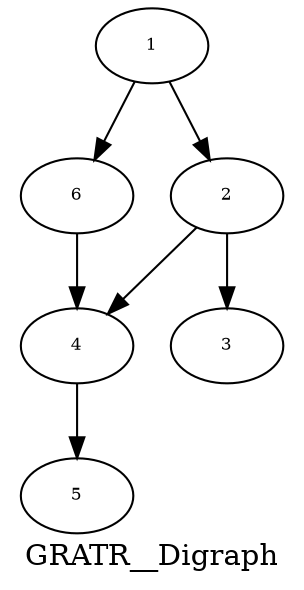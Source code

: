 digraph GRATR__Digraph {
    label = "GRATR__Digraph"
    "5" [
        fontsize = 8,
        label = "5"
    ]

    "6" [
        fontsize = 8,
        label = "6"
    ]

    "1" [
        fontsize = 8,
        label = "1"
    ]

    "2" [
        fontsize = 8,
        label = "2"
    ]

    "3" [
        fontsize = 8,
        label = "3"
    ]

    "4" [
        fontsize = 8,
        label = "4"
    ]

    "2" -> "3" [
        fontsize = 8
    ]

    "1" -> "6" [
        fontsize = 8
    ]

    "2" -> "4" [
        fontsize = 8
    ]

    "4" -> "5" [
        fontsize = 8
    ]

    "1" -> "2" [
        fontsize = 8
    ]

    "6" -> "4" [
        fontsize = 8
    ]

}

